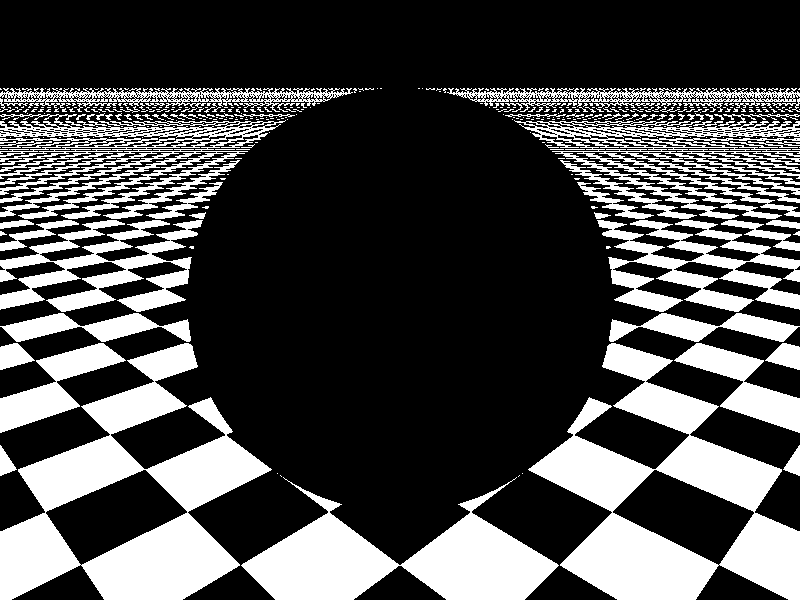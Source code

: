#include "colors.inc"

camera {
  location <0,0,3>
  look_at  <2,2,2>
  sky      <0,0,1>
}

sphere {
  <2,2,2>, 1
  finish {
    reflection 1
  }
}

plane {
  <0,0,-1>, 1
  pigment {
    checker color White, color Black
  }
}

light_source {
  <1,1,1>
  color White
}
